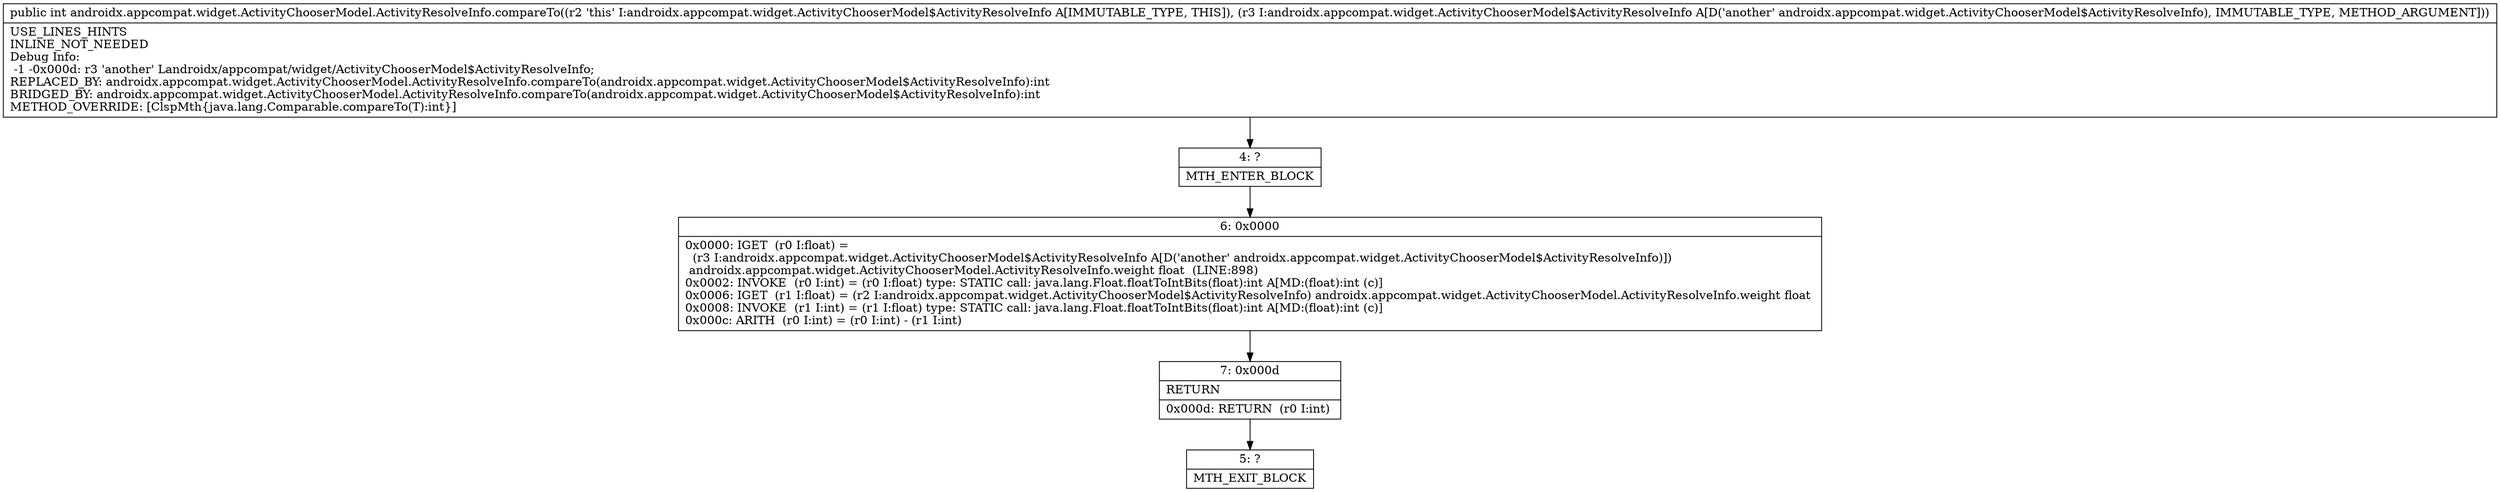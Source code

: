 digraph "CFG forandroidx.appcompat.widget.ActivityChooserModel.ActivityResolveInfo.compareTo(Landroidx\/appcompat\/widget\/ActivityChooserModel$ActivityResolveInfo;)I" {
Node_4 [shape=record,label="{4\:\ ?|MTH_ENTER_BLOCK\l}"];
Node_6 [shape=record,label="{6\:\ 0x0000|0x0000: IGET  (r0 I:float) = \l  (r3 I:androidx.appcompat.widget.ActivityChooserModel$ActivityResolveInfo A[D('another' androidx.appcompat.widget.ActivityChooserModel$ActivityResolveInfo)])\l androidx.appcompat.widget.ActivityChooserModel.ActivityResolveInfo.weight float  (LINE:898)\l0x0002: INVOKE  (r0 I:int) = (r0 I:float) type: STATIC call: java.lang.Float.floatToIntBits(float):int A[MD:(float):int (c)]\l0x0006: IGET  (r1 I:float) = (r2 I:androidx.appcompat.widget.ActivityChooserModel$ActivityResolveInfo) androidx.appcompat.widget.ActivityChooserModel.ActivityResolveInfo.weight float \l0x0008: INVOKE  (r1 I:int) = (r1 I:float) type: STATIC call: java.lang.Float.floatToIntBits(float):int A[MD:(float):int (c)]\l0x000c: ARITH  (r0 I:int) = (r0 I:int) \- (r1 I:int) \l}"];
Node_7 [shape=record,label="{7\:\ 0x000d|RETURN\l|0x000d: RETURN  (r0 I:int) \l}"];
Node_5 [shape=record,label="{5\:\ ?|MTH_EXIT_BLOCK\l}"];
MethodNode[shape=record,label="{public int androidx.appcompat.widget.ActivityChooserModel.ActivityResolveInfo.compareTo((r2 'this' I:androidx.appcompat.widget.ActivityChooserModel$ActivityResolveInfo A[IMMUTABLE_TYPE, THIS]), (r3 I:androidx.appcompat.widget.ActivityChooserModel$ActivityResolveInfo A[D('another' androidx.appcompat.widget.ActivityChooserModel$ActivityResolveInfo), IMMUTABLE_TYPE, METHOD_ARGUMENT]))  | USE_LINES_HINTS\lINLINE_NOT_NEEDED\lDebug Info:\l  \-1 \-0x000d: r3 'another' Landroidx\/appcompat\/widget\/ActivityChooserModel$ActivityResolveInfo;\lREPLACED_BY: androidx.appcompat.widget.ActivityChooserModel.ActivityResolveInfo.compareTo(androidx.appcompat.widget.ActivityChooserModel$ActivityResolveInfo):int\lBRIDGED_BY: androidx.appcompat.widget.ActivityChooserModel.ActivityResolveInfo.compareTo(androidx.appcompat.widget.ActivityChooserModel$ActivityResolveInfo):int\lMETHOD_OVERRIDE: [ClspMth\{java.lang.Comparable.compareTo(T):int\}]\l}"];
MethodNode -> Node_4;Node_4 -> Node_6;
Node_6 -> Node_7;
Node_7 -> Node_5;
}

